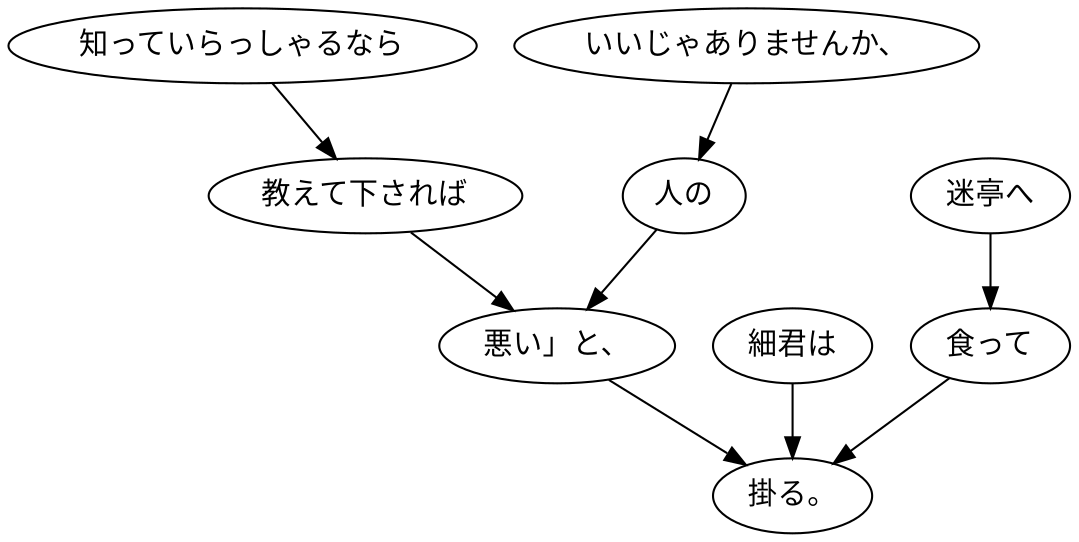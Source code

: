 digraph graph1431 {
	node0 [label="知っていらっしゃるなら"];
	node1 [label="教えて下されば"];
	node2 [label="いいじゃありませんか、"];
	node3 [label="人の"];
	node4 [label="悪い」と、"];
	node5 [label="細君は"];
	node6 [label="迷亭へ"];
	node7 [label="食って"];
	node8 [label="掛る。"];
	node0 -> node1;
	node1 -> node4;
	node2 -> node3;
	node3 -> node4;
	node4 -> node8;
	node5 -> node8;
	node6 -> node7;
	node7 -> node8;
}
